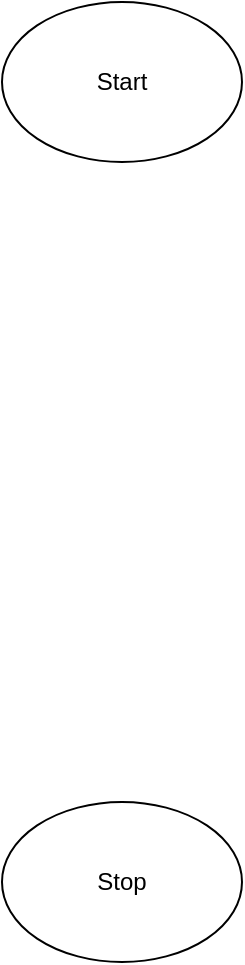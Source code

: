 <mxfile>
    <diagram id="IfgcAAA06u9ARkhNMYxO" name="Page-1">
        <mxGraphModel dx="834" dy="711" grid="1" gridSize="10" guides="1" tooltips="1" connect="1" arrows="1" fold="1" page="1" pageScale="1" pageWidth="827" pageHeight="1169" math="0" shadow="0">
            <root>
                <mxCell id="0"/>
                <mxCell id="1" parent="0"/>
                <mxCell id="2" value="Start" style="ellipse;whiteSpace=wrap;html=1;" vertex="1" parent="1">
                    <mxGeometry x="354" y="90" width="120" height="80" as="geometry"/>
                </mxCell>
                <mxCell id="3" value="Stop" style="ellipse;whiteSpace=wrap;html=1;" vertex="1" parent="1">
                    <mxGeometry x="354" y="490" width="120" height="80" as="geometry"/>
                </mxCell>
            </root>
        </mxGraphModel>
    </diagram>
</mxfile>